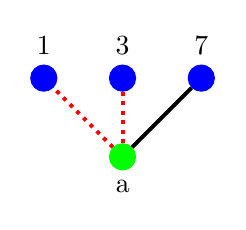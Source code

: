 	 \begin{tikzpicture}
		\node[shape=circle,draw=blue,fill=blue,label=above:$1$] (1) {};
		\node[shape=circle,draw=blue,fill=blue,label=above:$3$] (3) [right of=1] {};
		\node[shape=circle,draw=blue,fill=blue,label=above:$7$] (7) [right of=3] {};
		\node[shape=circle,draw=green,fill=green,label=below:a] (a) [below of=3] {};

		\draw (a) [line width=0.5mm, dotted,color=red] -- (1);
		\draw (a) [line width=0.5mm, dotted,color=red] -- (3);
		\draw (a) [line width=0.5mm] -- (7);
	\end{tikzpicture}

 